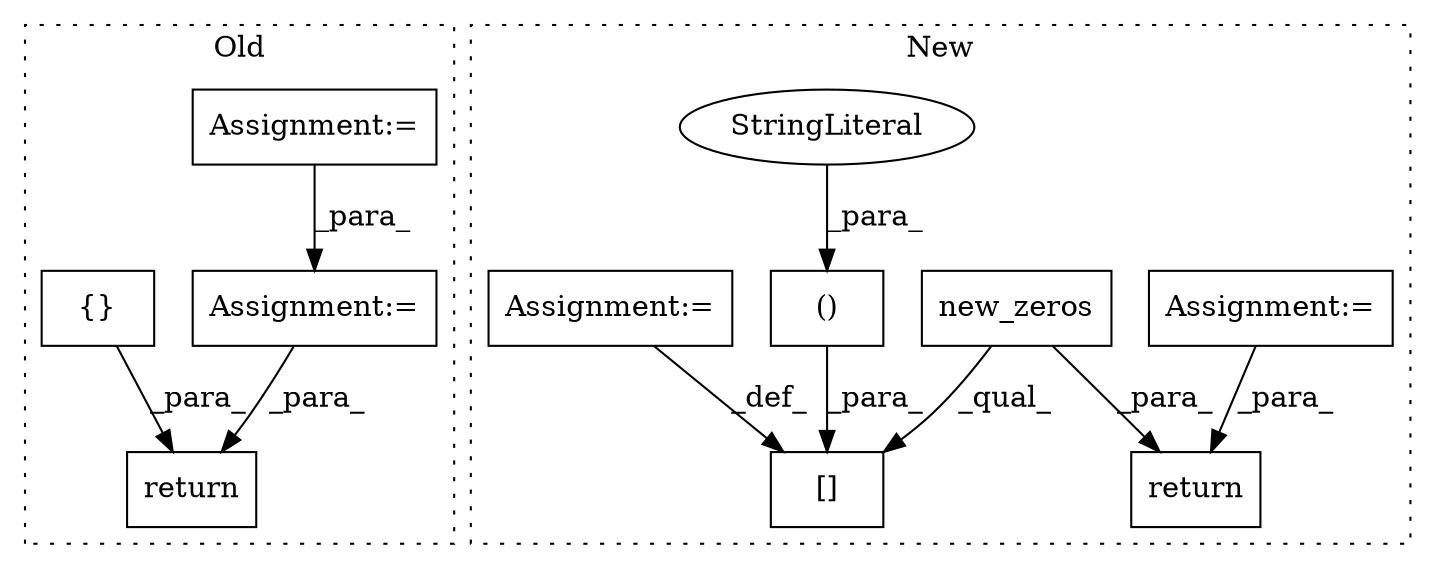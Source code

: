 digraph G {
subgraph cluster0 {
1 [label="return" a="41" s="7787" l="12" shape="box"];
7 [label="Assignment:=" a="7" s="7892" l="19" shape="box"];
8 [label="Assignment:=" a="7" s="6429" l="1" shape="box"];
10 [label="{}" a="4" s="6468" l="2" shape="box"];
label = "Old";
style="dotted";
}
subgraph cluster1 {
2 [label="new_zeros" a="32" s="6424,6471" l="10,1" shape="box"];
3 [label="return" a="41" s="7962" l="12" shape="box"];
4 [label="[]" a="2" s="7731,7780" l="13,2" shape="box"];
5 [label="Assignment:=" a="7" s="7782" l="1" shape="box"];
6 [label="Assignment:=" a="7" s="6489" l="1" shape="box"];
9 [label="()" a="106" s="7744" l="36" shape="box"];
11 [label="StringLiteral" a="45" s="7764" l="16" shape="ellipse"];
label = "New";
style="dotted";
}
2 -> 4 [label="_qual_"];
2 -> 3 [label="_para_"];
5 -> 4 [label="_def_"];
6 -> 3 [label="_para_"];
7 -> 1 [label="_para_"];
8 -> 7 [label="_para_"];
9 -> 4 [label="_para_"];
10 -> 1 [label="_para_"];
11 -> 9 [label="_para_"];
}